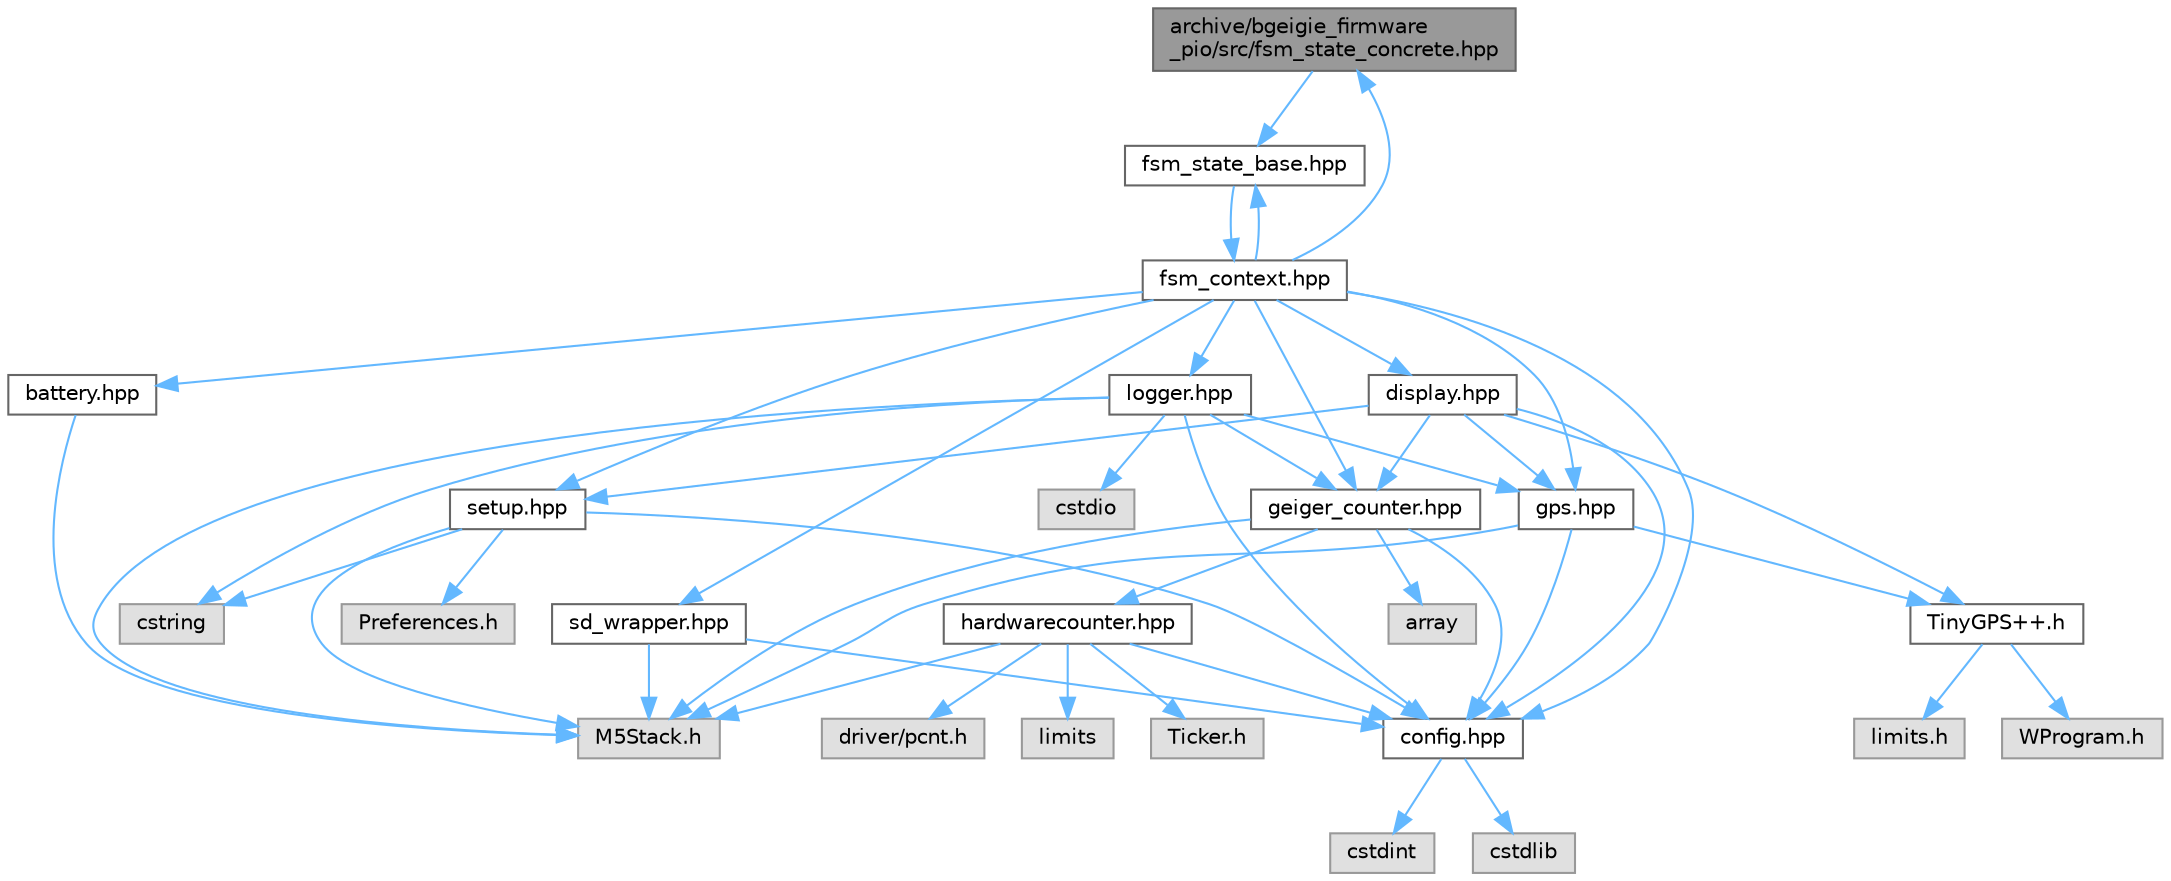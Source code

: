 digraph "archive/bgeigie_firmware_pio/src/fsm_state_concrete.hpp"
{
 // LATEX_PDF_SIZE
  bgcolor="transparent";
  edge [fontname=Helvetica,fontsize=10,labelfontname=Helvetica,labelfontsize=10];
  node [fontname=Helvetica,fontsize=10,shape=box,height=0.2,width=0.4];
  Node1 [id="Node000001",label="archive/bgeigie_firmware\l_pio/src/fsm_state_concrete.hpp",height=0.2,width=0.4,color="gray40", fillcolor="grey60", style="filled", fontcolor="black",tooltip=" "];
  Node1 -> Node2 [id="edge47_Node000001_Node000002",color="steelblue1",style="solid",tooltip=" "];
  Node2 [id="Node000002",label="fsm_state_base.hpp",height=0.2,width=0.4,color="grey40", fillcolor="white", style="filled",URL="$src_2fsm__state__base_8hpp.html",tooltip=" "];
  Node2 -> Node3 [id="edge48_Node000002_Node000003",color="steelblue1",style="solid",tooltip=" "];
  Node3 [id="Node000003",label="fsm_context.hpp",height=0.2,width=0.4,color="grey40", fillcolor="white", style="filled",URL="$src_2fsm__context_8hpp.html",tooltip=" "];
  Node3 -> Node4 [id="edge49_Node000003_Node000004",color="steelblue1",style="solid",tooltip=" "];
  Node4 [id="Node000004",label="config.hpp",height=0.2,width=0.4,color="grey40", fillcolor="white", style="filled",URL="$src_2config_8hpp.html",tooltip=" "];
  Node4 -> Node5 [id="edge50_Node000004_Node000005",color="steelblue1",style="solid",tooltip=" "];
  Node5 [id="Node000005",label="cstdint",height=0.2,width=0.4,color="grey60", fillcolor="#E0E0E0", style="filled",tooltip=" "];
  Node4 -> Node6 [id="edge51_Node000004_Node000006",color="steelblue1",style="solid",tooltip=" "];
  Node6 [id="Node000006",label="cstdlib",height=0.2,width=0.4,color="grey60", fillcolor="#E0E0E0", style="filled",tooltip=" "];
  Node3 -> Node7 [id="edge52_Node000003_Node000007",color="steelblue1",style="solid",tooltip=" "];
  Node7 [id="Node000007",label="battery.hpp",height=0.2,width=0.4,color="grey40", fillcolor="white", style="filled",URL="$src_2battery_8hpp.html",tooltip=" "];
  Node7 -> Node8 [id="edge53_Node000007_Node000008",color="steelblue1",style="solid",tooltip=" "];
  Node8 [id="Node000008",label="M5Stack.h",height=0.2,width=0.4,color="grey60", fillcolor="#E0E0E0", style="filled",tooltip=" "];
  Node3 -> Node9 [id="edge54_Node000003_Node000009",color="steelblue1",style="solid",tooltip=" "];
  Node9 [id="Node000009",label="geiger_counter.hpp",height=0.2,width=0.4,color="grey40", fillcolor="white", style="filled",URL="$src_2geiger__counter_8hpp.html",tooltip=" "];
  Node9 -> Node10 [id="edge55_Node000009_Node000010",color="steelblue1",style="solid",tooltip=" "];
  Node10 [id="Node000010",label="array",height=0.2,width=0.4,color="grey60", fillcolor="#E0E0E0", style="filled",tooltip=" "];
  Node9 -> Node8 [id="edge56_Node000009_Node000008",color="steelblue1",style="solid",tooltip=" "];
  Node9 -> Node4 [id="edge57_Node000009_Node000004",color="steelblue1",style="solid",tooltip=" "];
  Node9 -> Node11 [id="edge58_Node000009_Node000011",color="steelblue1",style="solid",tooltip=" "];
  Node11 [id="Node000011",label="hardwarecounter.hpp",height=0.2,width=0.4,color="grey40", fillcolor="white", style="filled",URL="$src_2hardwarecounter_8hpp.html",tooltip=" "];
  Node11 -> Node12 [id="edge59_Node000011_Node000012",color="steelblue1",style="solid",tooltip=" "];
  Node12 [id="Node000012",label="limits",height=0.2,width=0.4,color="grey60", fillcolor="#E0E0E0", style="filled",tooltip=" "];
  Node11 -> Node8 [id="edge60_Node000011_Node000008",color="steelblue1",style="solid",tooltip=" "];
  Node11 -> Node13 [id="edge61_Node000011_Node000013",color="steelblue1",style="solid",tooltip=" "];
  Node13 [id="Node000013",label="Ticker.h",height=0.2,width=0.4,color="grey60", fillcolor="#E0E0E0", style="filled",tooltip=" "];
  Node11 -> Node14 [id="edge62_Node000011_Node000014",color="steelblue1",style="solid",tooltip=" "];
  Node14 [id="Node000014",label="driver/pcnt.h",height=0.2,width=0.4,color="grey60", fillcolor="#E0E0E0", style="filled",tooltip=" "];
  Node11 -> Node4 [id="edge63_Node000011_Node000004",color="steelblue1",style="solid",tooltip=" "];
  Node3 -> Node15 [id="edge64_Node000003_Node000015",color="steelblue1",style="solid",tooltip=" "];
  Node15 [id="Node000015",label="gps.hpp",height=0.2,width=0.4,color="grey40", fillcolor="white", style="filled",URL="$src_2gps_8hpp.html",tooltip=" "];
  Node15 -> Node8 [id="edge65_Node000015_Node000008",color="steelblue1",style="solid",tooltip=" "];
  Node15 -> Node16 [id="edge66_Node000015_Node000016",color="steelblue1",style="solid",tooltip=" "];
  Node16 [id="Node000016",label="TinyGPS++.h",height=0.2,width=0.4,color="grey40", fillcolor="white", style="filled",URL="$src_2_tiny_g_p_s_09_09_8h.html",tooltip=" "];
  Node16 -> Node17 [id="edge67_Node000016_Node000017",color="steelblue1",style="solid",tooltip=" "];
  Node17 [id="Node000017",label="WProgram.h",height=0.2,width=0.4,color="grey60", fillcolor="#E0E0E0", style="filled",tooltip=" "];
  Node16 -> Node18 [id="edge68_Node000016_Node000018",color="steelblue1",style="solid",tooltip=" "];
  Node18 [id="Node000018",label="limits.h",height=0.2,width=0.4,color="grey60", fillcolor="#E0E0E0", style="filled",tooltip=" "];
  Node15 -> Node4 [id="edge69_Node000015_Node000004",color="steelblue1",style="solid",tooltip=" "];
  Node3 -> Node19 [id="edge70_Node000003_Node000019",color="steelblue1",style="solid",tooltip=" "];
  Node19 [id="Node000019",label="setup.hpp",height=0.2,width=0.4,color="grey40", fillcolor="white", style="filled",URL="$src_2setup_8hpp.html",tooltip=" "];
  Node19 -> Node20 [id="edge71_Node000019_Node000020",color="steelblue1",style="solid",tooltip=" "];
  Node20 [id="Node000020",label="cstring",height=0.2,width=0.4,color="grey60", fillcolor="#E0E0E0", style="filled",tooltip=" "];
  Node19 -> Node8 [id="edge72_Node000019_Node000008",color="steelblue1",style="solid",tooltip=" "];
  Node19 -> Node4 [id="edge73_Node000019_Node000004",color="steelblue1",style="solid",tooltip=" "];
  Node19 -> Node21 [id="edge74_Node000019_Node000021",color="steelblue1",style="solid",tooltip=" "];
  Node21 [id="Node000021",label="Preferences.h",height=0.2,width=0.4,color="grey60", fillcolor="#E0E0E0", style="filled",tooltip=" "];
  Node3 -> Node22 [id="edge75_Node000003_Node000022",color="steelblue1",style="solid",tooltip=" "];
  Node22 [id="Node000022",label="display.hpp",height=0.2,width=0.4,color="grey40", fillcolor="white", style="filled",URL="$src_2display_8hpp.html",tooltip=" "];
  Node22 -> Node16 [id="edge76_Node000022_Node000016",color="steelblue1",style="solid",tooltip=" "];
  Node22 -> Node4 [id="edge77_Node000022_Node000004",color="steelblue1",style="solid",tooltip=" "];
  Node22 -> Node19 [id="edge78_Node000022_Node000019",color="steelblue1",style="solid",tooltip=" "];
  Node22 -> Node15 [id="edge79_Node000022_Node000015",color="steelblue1",style="solid",tooltip=" "];
  Node22 -> Node9 [id="edge80_Node000022_Node000009",color="steelblue1",style="solid",tooltip=" "];
  Node3 -> Node23 [id="edge81_Node000003_Node000023",color="steelblue1",style="solid",tooltip=" "];
  Node23 [id="Node000023",label="logger.hpp",height=0.2,width=0.4,color="grey40", fillcolor="white", style="filled",URL="$src_2logger_8hpp.html",tooltip=" "];
  Node23 -> Node8 [id="edge82_Node000023_Node000008",color="steelblue1",style="solid",tooltip=" "];
  Node23 -> Node4 [id="edge83_Node000023_Node000004",color="steelblue1",style="solid",tooltip=" "];
  Node23 -> Node24 [id="edge84_Node000023_Node000024",color="steelblue1",style="solid",tooltip=" "];
  Node24 [id="Node000024",label="cstdio",height=0.2,width=0.4,color="grey60", fillcolor="#E0E0E0", style="filled",tooltip=" "];
  Node23 -> Node20 [id="edge85_Node000023_Node000020",color="steelblue1",style="solid",tooltip=" "];
  Node23 -> Node15 [id="edge86_Node000023_Node000015",color="steelblue1",style="solid",tooltip=" "];
  Node23 -> Node9 [id="edge87_Node000023_Node000009",color="steelblue1",style="solid",tooltip=" "];
  Node3 -> Node25 [id="edge88_Node000003_Node000025",color="steelblue1",style="solid",tooltip=" "];
  Node25 [id="Node000025",label="sd_wrapper.hpp",height=0.2,width=0.4,color="grey40", fillcolor="white", style="filled",URL="$src_2sd__wrapper_8hpp.html",tooltip=" "];
  Node25 -> Node8 [id="edge89_Node000025_Node000008",color="steelblue1",style="solid",tooltip=" "];
  Node25 -> Node4 [id="edge90_Node000025_Node000004",color="steelblue1",style="solid",tooltip=" "];
  Node3 -> Node2 [id="edge91_Node000003_Node000002",color="steelblue1",style="solid",tooltip=" "];
  Node3 -> Node1 [id="edge92_Node000003_Node000001",color="steelblue1",style="solid",tooltip=" "];
}
